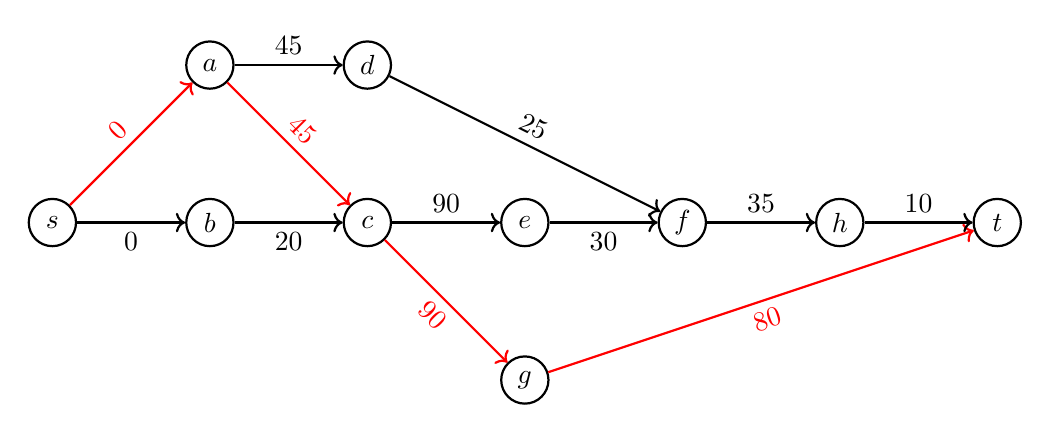 \begin{tikzpicture}[style=thick,scale=1]
\tikzstyle{every node}=[]
\tikzstyle{vertex}=[draw, circle, fill=white, inner sep=0pt, minimum size=6mm]

\node[vertex] (S) at (-6, 0) {$s$};
\node[vertex] (A) at (-4, 2) {$a$};
\node[vertex] (B) at (-4, 0) {$b$};
\node[vertex] (C) at (-2, 0) {$c$};
\node[vertex] (D) at (-2, 2) {$d$};
\node[vertex] (E) at ( 0, 0) {$e$};
\node[vertex] (F) at ( 2, 0) {$f$};
\node[vertex] (G) at ( 0,-2) {$g$};
\node[vertex] (H) at ( 4, 0) {$h$};
\node[vertex] (T) at ( 6, 0) {$t$};

\draw[->,red] (S) -- (A) node[midway, above, sloped] {$0$};
\draw[->] (S) -- (B) node[midway, below] {$0$};
\draw[->,red] (A) -- (C) node[midway, above, sloped] {$45$};
\draw[->] (A) -- (D) node[midway, above] {$45$};
\draw[->] (B) -- (C) node[midway, below] {$20$};
\draw[->] (C) -- (E) node[midway, above] {$90$};
\draw[->,red] (C) -- (G) node[midway, below, sloped] {$90$};
\draw[->] (D) -- (F) node[midway, above, sloped] {$25$};
\draw[->] (E) -- (F) node[midway, below] {$30$};
\draw[->] (F) -- (H) node[midway, above] {$35$};
\draw[->,red] (G) -- (T) node[midway, below, sloped] {$80$};
\draw[->] (H) -- (T) node[midway, above] {$10$};
\end{tikzpicture}
